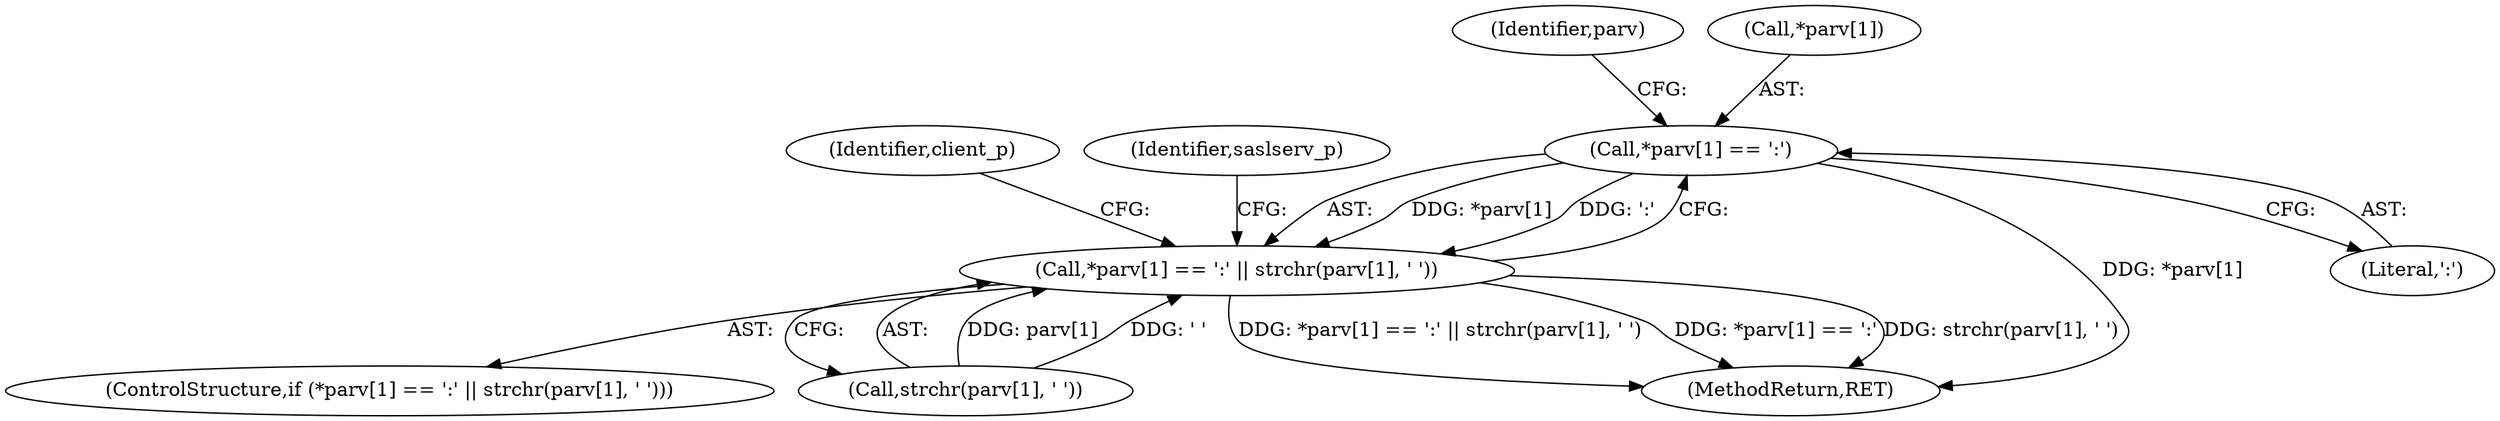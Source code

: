 digraph "0_charybdis_818a3fda944b26d4814132cee14cfda4ea4aa824@array" {
"1000140" [label="(Call,*parv[1] == ':')"];
"1000139" [label="(Call,*parv[1] == ':' || strchr(parv[1], ' '))"];
"1000153" [label="(Identifier,client_p)"];
"1000160" [label="(Identifier,saslserv_p)"];
"1000140" [label="(Call,*parv[1] == ':')"];
"1000139" [label="(Call,*parv[1] == ':' || strchr(parv[1], ' '))"];
"1000138" [label="(ControlStructure,if (*parv[1] == ':' || strchr(parv[1], ' ')))"];
"1000148" [label="(Identifier,parv)"];
"1000146" [label="(Call,strchr(parv[1], ' '))"];
"1000141" [label="(Call,*parv[1])"];
"1000396" [label="(MethodReturn,RET)"];
"1000145" [label="(Literal,':')"];
"1000140" -> "1000139"  [label="AST: "];
"1000140" -> "1000145"  [label="CFG: "];
"1000141" -> "1000140"  [label="AST: "];
"1000145" -> "1000140"  [label="AST: "];
"1000148" -> "1000140"  [label="CFG: "];
"1000139" -> "1000140"  [label="CFG: "];
"1000140" -> "1000396"  [label="DDG: *parv[1]"];
"1000140" -> "1000139"  [label="DDG: *parv[1]"];
"1000140" -> "1000139"  [label="DDG: ':'"];
"1000139" -> "1000138"  [label="AST: "];
"1000139" -> "1000146"  [label="CFG: "];
"1000146" -> "1000139"  [label="AST: "];
"1000153" -> "1000139"  [label="CFG: "];
"1000160" -> "1000139"  [label="CFG: "];
"1000139" -> "1000396"  [label="DDG: *parv[1] == ':' || strchr(parv[1], ' ')"];
"1000139" -> "1000396"  [label="DDG: *parv[1] == ':'"];
"1000139" -> "1000396"  [label="DDG: strchr(parv[1], ' ')"];
"1000146" -> "1000139"  [label="DDG: parv[1]"];
"1000146" -> "1000139"  [label="DDG: ' '"];
}
